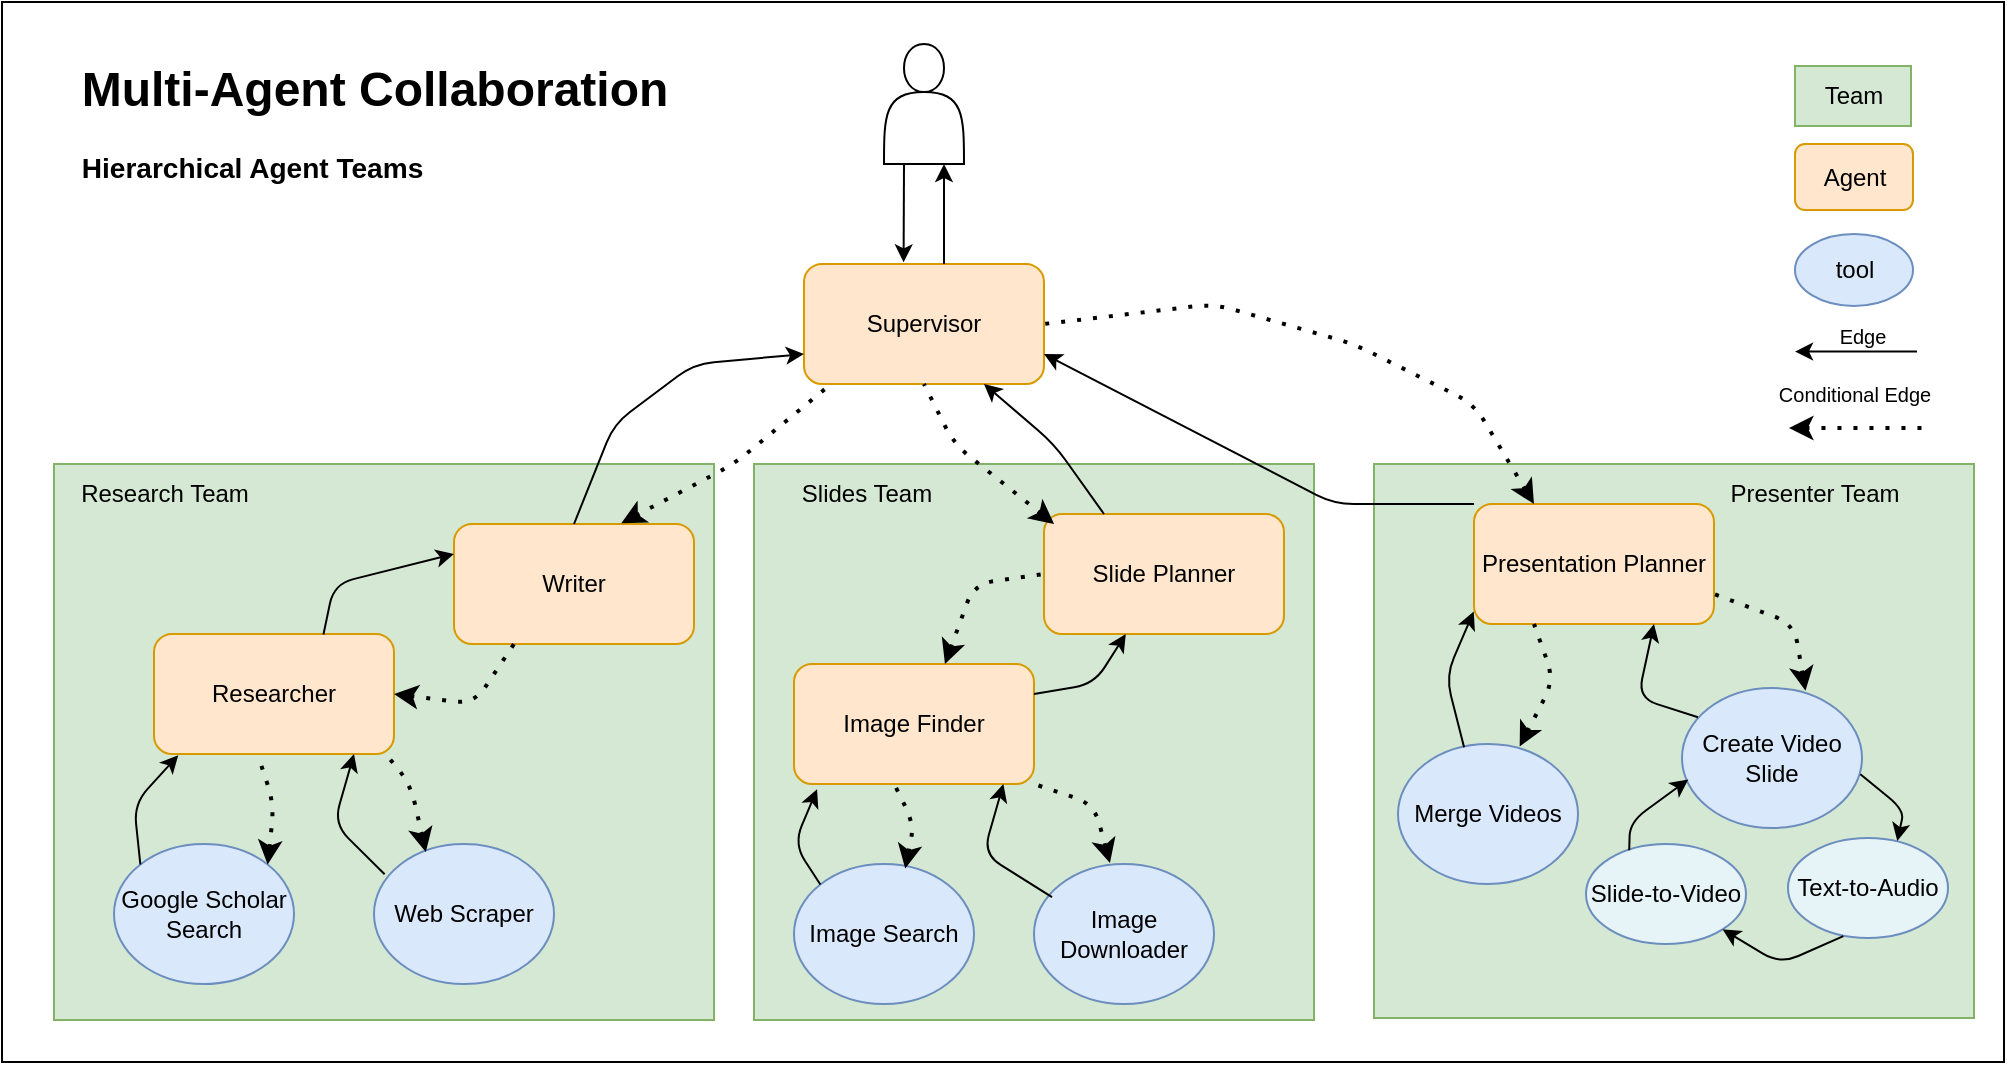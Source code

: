 <mxfile>
    <diagram id="xXgytEL_PHy536_GVQu4" name="Architecture">
        <mxGraphModel dx="2427" dy="1190" grid="0" gridSize="10" guides="1" tooltips="1" connect="1" arrows="1" fold="1" page="0" pageScale="1" pageWidth="850" pageHeight="1100" background="#ffffff" math="0" shadow="0">
            <root>
                <mxCell id="0"/>
                <mxCell id="1" parent="0"/>
                <mxCell id="66" value="" style="rounded=0;whiteSpace=wrap;html=1;fontSize=10;" vertex="1" parent="1">
                    <mxGeometry x="-56" y="179" width="1001" height="530" as="geometry"/>
                </mxCell>
                <mxCell id="28" value="" style="rounded=0;whiteSpace=wrap;html=1;fillColor=#d5e8d4;strokeColor=#82b366;" parent="1" vertex="1">
                    <mxGeometry x="630" y="410" width="300" height="277" as="geometry"/>
                </mxCell>
                <mxCell id="27" value="" style="rounded=0;whiteSpace=wrap;html=1;fillColor=#d5e8d4;strokeColor=#82b366;" parent="1" vertex="1">
                    <mxGeometry x="320" y="410" width="280" height="278" as="geometry"/>
                </mxCell>
                <mxCell id="14" value="" style="rounded=0;whiteSpace=wrap;html=1;fillColor=#d5e8d4;strokeColor=#82b366;" parent="1" vertex="1">
                    <mxGeometry x="-30" y="410" width="330" height="278" as="geometry"/>
                </mxCell>
                <mxCell id="2" value="&lt;h1 style=&quot;text-align: left;&quot;&gt;Multi-Agent Collaboration&lt;/h1&gt;&lt;h3 style=&quot;text-align: left;&quot;&gt;&lt;span style=&quot;background-color: initial;&quot;&gt;Hierarchical Agent Teams&lt;/span&gt;&lt;/h3&gt;" style="text;html=1;align=center;verticalAlign=middle;resizable=0;points=[];autosize=1;strokeColor=none;fillColor=none;" parent="1" vertex="1">
                    <mxGeometry x="-30" y="183" width="320" height="110" as="geometry"/>
                </mxCell>
                <mxCell id="3" value="" style="shape=actor;whiteSpace=wrap;html=1;" parent="1" vertex="1">
                    <mxGeometry x="385" y="200" width="40" height="60" as="geometry"/>
                </mxCell>
                <mxCell id="4" value="Agent" style="rounded=1;whiteSpace=wrap;html=1;fillColor=#ffe6cc;strokeColor=#d79b00;" parent="1" vertex="1">
                    <mxGeometry x="840.5" y="250" width="59" height="33" as="geometry"/>
                </mxCell>
                <mxCell id="6" value="" style="endArrow=none;dashed=1;html=1;dashPattern=1 3;strokeWidth=2;startArrow=classic;startFill=1;" parent="1" edge="1">
                    <mxGeometry width="50" height="50" relative="1" as="geometry">
                        <mxPoint x="837.5" y="392" as="sourcePoint"/>
                        <mxPoint x="904.5" y="392" as="targetPoint"/>
                    </mxGeometry>
                </mxCell>
                <mxCell id="7" value="&lt;font style=&quot;font-size: 10px;&quot;&gt;Conditional Edge&lt;/font&gt;" style="text;html=1;align=center;verticalAlign=middle;resizable=0;points=[];autosize=1;strokeColor=none;fillColor=none;" parent="1" vertex="1">
                    <mxGeometry x="823" y="362" width="94" height="26" as="geometry"/>
                </mxCell>
                <mxCell id="8" value="&lt;font style=&quot;font-size: 10px;&quot;&gt;Edge&lt;/font&gt;" style="text;html=1;align=center;verticalAlign=middle;resizable=0;points=[];autosize=1;strokeColor=none;fillColor=none;" parent="1" vertex="1">
                    <mxGeometry x="853.5" y="333" width="41" height="26" as="geometry"/>
                </mxCell>
                <mxCell id="9" value="" style="endArrow=classic;html=1;" parent="1" edge="1">
                    <mxGeometry width="50" height="50" relative="1" as="geometry">
                        <mxPoint x="901.5" y="353.76" as="sourcePoint"/>
                        <mxPoint x="840.5" y="353.76" as="targetPoint"/>
                    </mxGeometry>
                </mxCell>
                <mxCell id="10" value="Supervisor" style="rounded=1;whiteSpace=wrap;html=1;fillColor=#ffe6cc;strokeColor=#d79b00;" parent="1" vertex="1">
                    <mxGeometry x="345" y="310" width="120" height="60" as="geometry"/>
                </mxCell>
                <mxCell id="11" value="Writer" style="rounded=1;whiteSpace=wrap;html=1;fillColor=#ffe6cc;strokeColor=#d79b00;" parent="1" vertex="1">
                    <mxGeometry x="170" y="440" width="120" height="60" as="geometry"/>
                </mxCell>
                <mxCell id="12" value="Researcher" style="rounded=1;whiteSpace=wrap;html=1;fillColor=#ffe6cc;strokeColor=#d79b00;" parent="1" vertex="1">
                    <mxGeometry x="20" y="495" width="120" height="60" as="geometry"/>
                </mxCell>
                <mxCell id="13" value="Team" style="rounded=0;whiteSpace=wrap;html=1;fillColor=#d5e8d4;strokeColor=#82b366;" parent="1" vertex="1">
                    <mxGeometry x="840.5" y="211" width="58" height="30" as="geometry"/>
                </mxCell>
                <mxCell id="15" value="Google Scholar Search" style="ellipse;whiteSpace=wrap;html=1;fillColor=#dae8fc;strokeColor=#6c8ebf;" parent="1" vertex="1">
                    <mxGeometry y="600" width="90" height="70" as="geometry"/>
                </mxCell>
                <mxCell id="16" value="Web Scraper" style="ellipse;whiteSpace=wrap;html=1;fillColor=#dae8fc;strokeColor=#6c8ebf;" parent="1" vertex="1">
                    <mxGeometry x="130" y="600" width="90" height="70" as="geometry"/>
                </mxCell>
                <mxCell id="17" value="tool" style="ellipse;whiteSpace=wrap;html=1;fillColor=#dae8fc;strokeColor=#6c8ebf;" parent="1" vertex="1">
                    <mxGeometry x="840.5" y="295" width="59" height="36" as="geometry"/>
                </mxCell>
                <mxCell id="18" value="Research Team" style="text;html=1;align=center;verticalAlign=middle;resizable=0;points=[];autosize=1;strokeColor=none;fillColor=none;" parent="1" vertex="1">
                    <mxGeometry x="-30" y="410" width="110" height="30" as="geometry"/>
                </mxCell>
                <mxCell id="19" value="Slide Planner" style="rounded=1;whiteSpace=wrap;html=1;fillColor=#ffe6cc;strokeColor=#d79b00;" parent="1" vertex="1">
                    <mxGeometry x="465" y="435" width="120" height="60" as="geometry"/>
                </mxCell>
                <mxCell id="20" value="Presentation Planner" style="rounded=1;whiteSpace=wrap;html=1;fillColor=#ffe6cc;strokeColor=#d79b00;" parent="1" vertex="1">
                    <mxGeometry x="680" y="430" width="120" height="60" as="geometry"/>
                </mxCell>
                <mxCell id="21" value="Image Finder" style="rounded=1;whiteSpace=wrap;html=1;fillColor=#ffe6cc;strokeColor=#d79b00;" parent="1" vertex="1">
                    <mxGeometry x="340" y="510" width="120" height="60" as="geometry"/>
                </mxCell>
                <mxCell id="22" value="Image Search" style="ellipse;whiteSpace=wrap;html=1;fillColor=#dae8fc;strokeColor=#6c8ebf;" parent="1" vertex="1">
                    <mxGeometry x="340" y="610" width="90" height="70" as="geometry"/>
                </mxCell>
                <mxCell id="23" value="Image Downloader" style="ellipse;whiteSpace=wrap;html=1;fillColor=#dae8fc;strokeColor=#6c8ebf;" parent="1" vertex="1">
                    <mxGeometry x="460" y="610" width="90" height="70" as="geometry"/>
                </mxCell>
                <mxCell id="25" value="Merge Videos" style="ellipse;whiteSpace=wrap;html=1;fillColor=#dae8fc;strokeColor=#6c8ebf;" parent="1" vertex="1">
                    <mxGeometry x="642" y="550" width="90" height="70" as="geometry"/>
                </mxCell>
                <mxCell id="26" value="Create Video Slide" style="ellipse;whiteSpace=wrap;html=1;fillColor=#dae8fc;strokeColor=#6c8ebf;" parent="1" vertex="1">
                    <mxGeometry x="784" y="522" width="90" height="70" as="geometry"/>
                </mxCell>
                <mxCell id="29" value="" style="endArrow=classic;html=1;entryX=0.101;entryY=1.01;entryDx=0;entryDy=0;entryPerimeter=0;exitX=0;exitY=0;exitDx=0;exitDy=0;" parent="1" source="15" target="12" edge="1">
                    <mxGeometry width="50" height="50" relative="1" as="geometry">
                        <mxPoint x="120" y="760" as="sourcePoint"/>
                        <mxPoint x="40" y="760.5" as="targetPoint"/>
                        <Array as="points">
                            <mxPoint x="10" y="580"/>
                        </Array>
                    </mxGeometry>
                </mxCell>
                <mxCell id="30" value="" style="endArrow=classic;html=1;entryX=0.101;entryY=1.01;entryDx=0;entryDy=0;entryPerimeter=0;exitX=0.059;exitY=0.216;exitDx=0;exitDy=0;exitPerimeter=0;" parent="1" source="16" edge="1">
                    <mxGeometry width="50" height="50" relative="1" as="geometry">
                        <mxPoint x="101.06" y="609.651" as="sourcePoint"/>
                        <mxPoint x="120.0" y="555.0" as="targetPoint"/>
                        <Array as="points">
                            <mxPoint x="110" y="590"/>
                        </Array>
                    </mxGeometry>
                </mxCell>
                <mxCell id="31" value="" style="endArrow=classic;html=1;entryX=0.096;entryY=1.044;entryDx=0;entryDy=0;entryPerimeter=0;exitX=0;exitY=0;exitDx=0;exitDy=0;" parent="1" source="22" target="21" edge="1">
                    <mxGeometry width="50" height="50" relative="1" as="geometry">
                        <mxPoint x="355.31" y="630.12" as="sourcePoint"/>
                        <mxPoint x="340" y="570.0" as="targetPoint"/>
                        <Array as="points">
                            <mxPoint x="340" y="600"/>
                        </Array>
                    </mxGeometry>
                </mxCell>
                <mxCell id="32" value="" style="endArrow=classic;html=1;entryX=0.101;entryY=1.01;entryDx=0;entryDy=0;entryPerimeter=0;exitX=0.1;exitY=0.237;exitDx=0;exitDy=0;exitPerimeter=0;" parent="1" source="23" edge="1">
                    <mxGeometry width="50" height="50" relative="1" as="geometry">
                        <mxPoint x="460.0" y="630.12" as="sourcePoint"/>
                        <mxPoint x="444.69" y="570.0" as="targetPoint"/>
                        <Array as="points">
                            <mxPoint x="434.69" y="605"/>
                        </Array>
                    </mxGeometry>
                </mxCell>
                <mxCell id="33" value="" style="endArrow=classic;html=1;entryX=-0.001;entryY=0.896;entryDx=0;entryDy=0;exitX=0.367;exitY=0.023;exitDx=0;exitDy=0;entryPerimeter=0;exitPerimeter=0;" parent="1" source="25" target="20" edge="1">
                    <mxGeometry width="50" height="50" relative="1" as="geometry">
                        <mxPoint x="757.15" y="616.59" as="sourcePoint"/>
                        <mxPoint x="760" y="565" as="targetPoint"/>
                        <Array as="points">
                            <mxPoint x="666" y="516"/>
                        </Array>
                    </mxGeometry>
                </mxCell>
                <mxCell id="34" value="" style="endArrow=classic;html=1;entryX=0.75;entryY=1;entryDx=0;entryDy=0;exitX=0.089;exitY=0.209;exitDx=0;exitDy=0;exitPerimeter=0;" parent="1" source="26" target="20" edge="1">
                    <mxGeometry width="50" height="50" relative="1" as="geometry">
                        <mxPoint x="725" y="620" as="sourcePoint"/>
                        <mxPoint x="799.96" y="580" as="targetPoint"/>
                        <Array as="points">
                            <mxPoint x="762" y="527"/>
                        </Array>
                    </mxGeometry>
                </mxCell>
                <mxCell id="35" value="" style="endArrow=none;dashed=1;html=1;dashPattern=1 3;strokeWidth=2;startArrow=classic;startFill=1;entryX=0.432;entryY=1.003;entryDx=0;entryDy=0;entryPerimeter=0;exitX=1;exitY=0;exitDx=0;exitDy=0;" parent="1" source="15" target="12" edge="1">
                    <mxGeometry width="50" height="50" relative="1" as="geometry">
                        <mxPoint x="-15" y="560" as="sourcePoint"/>
                        <mxPoint x="65" y="560" as="targetPoint"/>
                        <Array as="points">
                            <mxPoint x="80" y="580"/>
                        </Array>
                    </mxGeometry>
                </mxCell>
                <mxCell id="36" value="" style="endArrow=none;dashed=1;html=1;dashPattern=1 3;strokeWidth=2;startArrow=classic;startFill=1;entryX=0.961;entryY=0.99;entryDx=0;entryDy=0;entryPerimeter=0;exitX=0.288;exitY=0.057;exitDx=0;exitDy=0;exitPerimeter=0;" parent="1" source="16" target="12" edge="1">
                    <mxGeometry width="50" height="50" relative="1" as="geometry">
                        <mxPoint x="144.893" y="600.004" as="sourcePoint"/>
                        <mxPoint x="140.0" y="545.0" as="targetPoint"/>
                        <Array as="points">
                            <mxPoint x="148.16" y="569.82"/>
                        </Array>
                    </mxGeometry>
                </mxCell>
                <mxCell id="37" value="" style="endArrow=none;dashed=1;html=1;dashPattern=1 3;strokeWidth=2;startArrow=classic;startFill=1;entryX=0.417;entryY=0.998;entryDx=0;entryDy=0;entryPerimeter=0;exitX=0.618;exitY=0.033;exitDx=0;exitDy=0;exitPerimeter=0;" parent="1" source="22" target="21" edge="1">
                    <mxGeometry width="50" height="50" relative="1" as="geometry">
                        <mxPoint x="395.3" y="610" as="sourcePoint"/>
                        <mxPoint x="374.7" y="560.41" as="targetPoint"/>
                        <Array as="points">
                            <mxPoint x="400" y="590"/>
                        </Array>
                    </mxGeometry>
                </mxCell>
                <mxCell id="38" value="" style="endArrow=none;dashed=1;html=1;dashPattern=1 3;strokeWidth=2;startArrow=classic;startFill=1;entryX=1;entryY=1;entryDx=0;entryDy=0;exitX=0.422;exitY=-0.007;exitDx=0;exitDy=0;exitPerimeter=0;" parent="1" source="23" target="21" edge="1">
                    <mxGeometry width="50" height="50" relative="1" as="geometry">
                        <mxPoint x="485.6" y="610" as="sourcePoint"/>
                        <mxPoint x="465.0" y="560.41" as="targetPoint"/>
                        <Array as="points">
                            <mxPoint x="490" y="580"/>
                        </Array>
                    </mxGeometry>
                </mxCell>
                <mxCell id="39" value="" style="endArrow=none;dashed=1;html=1;dashPattern=1 3;strokeWidth=2;startArrow=classic;startFill=1;entryX=0.25;entryY=1;entryDx=0;entryDy=0;exitX=0.676;exitY=0.017;exitDx=0;exitDy=0;exitPerimeter=0;" parent="1" source="25" target="20" edge="1">
                    <mxGeometry width="50" height="50" relative="1" as="geometry">
                        <mxPoint x="780.3" y="639.59" as="sourcePoint"/>
                        <mxPoint x="771.76" y="580.54" as="targetPoint"/>
                        <Array as="points">
                            <mxPoint x="720" y="518"/>
                        </Array>
                    </mxGeometry>
                </mxCell>
                <mxCell id="41" value="" style="endArrow=none;dashed=1;html=1;dashPattern=1 3;strokeWidth=2;startArrow=classic;startFill=1;entryX=1;entryY=0.75;entryDx=0;entryDy=0;exitX=0.686;exitY=0.02;exitDx=0;exitDy=0;exitPerimeter=0;" parent="1" source="26" target="20" edge="1">
                    <mxGeometry width="50" height="50" relative="1" as="geometry">
                        <mxPoint x="844.48" y="520.66" as="sourcePoint"/>
                        <mxPoint x="849.03" y="470.36" as="targetPoint"/>
                        <Array as="points">
                            <mxPoint x="840" y="490"/>
                        </Array>
                    </mxGeometry>
                </mxCell>
                <mxCell id="42" value="" style="endArrow=none;dashed=1;html=1;dashPattern=1 3;strokeWidth=2;startArrow=classic;startFill=1;entryX=0;entryY=0.5;entryDx=0;entryDy=0;exitX=0.629;exitY=-0.001;exitDx=0;exitDy=0;exitPerimeter=0;" parent="1" source="21" target="19" edge="1">
                    <mxGeometry width="50" height="50" relative="1" as="geometry">
                        <mxPoint x="430" y="495" as="sourcePoint"/>
                        <mxPoint x="392.02" y="455.49" as="targetPoint"/>
                        <Array as="points">
                            <mxPoint x="430" y="470"/>
                        </Array>
                    </mxGeometry>
                </mxCell>
                <mxCell id="43" value="" style="endArrow=classic;html=1;exitX=1;exitY=0.25;exitDx=0;exitDy=0;" parent="1" source="21" target="19" edge="1">
                    <mxGeometry width="50" height="50" relative="1" as="geometry">
                        <mxPoint x="503.267" y="563.774" as="sourcePoint"/>
                        <mxPoint x="501.52" y="516.23" as="targetPoint"/>
                        <Array as="points">
                            <mxPoint x="490" y="520"/>
                        </Array>
                    </mxGeometry>
                </mxCell>
                <mxCell id="45" value="" style="endArrow=classic;html=1;entryX=0;entryY=0.25;entryDx=0;entryDy=0;exitX=0.706;exitY=0.004;exitDx=0;exitDy=0;exitPerimeter=0;" parent="1" source="12" target="11" edge="1">
                    <mxGeometry width="50" height="50" relative="1" as="geometry">
                        <mxPoint x="105.31" y="490" as="sourcePoint"/>
                        <mxPoint x="90" y="429.88" as="targetPoint"/>
                        <Array as="points">
                            <mxPoint x="110" y="470"/>
                        </Array>
                    </mxGeometry>
                </mxCell>
                <mxCell id="46" value="" style="endArrow=none;dashed=1;html=1;dashPattern=1 3;strokeWidth=2;startArrow=classic;startFill=1;entryX=0.25;entryY=1;entryDx=0;entryDy=0;exitX=1;exitY=0.5;exitDx=0;exitDy=0;" parent="1" source="12" target="11" edge="1">
                    <mxGeometry width="50" height="50" relative="1" as="geometry">
                        <mxPoint x="200.6" y="580" as="sourcePoint"/>
                        <mxPoint x="180.0" y="530.41" as="targetPoint"/>
                        <Array as="points">
                            <mxPoint x="180" y="530"/>
                        </Array>
                    </mxGeometry>
                </mxCell>
                <mxCell id="47" value="" style="endArrow=none;dashed=1;html=1;dashPattern=1 3;strokeWidth=2;startArrow=classic;startFill=1;entryX=0.114;entryY=0.998;entryDx=0;entryDy=0;exitX=0.697;exitY=-0.007;exitDx=0;exitDy=0;entryPerimeter=0;exitPerimeter=0;" parent="1" source="11" target="10" edge="1">
                    <mxGeometry width="50" height="50" relative="1" as="geometry">
                        <mxPoint x="250" y="375" as="sourcePoint"/>
                        <mxPoint x="310" y="350" as="targetPoint"/>
                        <Array as="points">
                            <mxPoint x="310" y="410"/>
                        </Array>
                    </mxGeometry>
                </mxCell>
                <mxCell id="50" value="" style="endArrow=none;dashed=1;html=1;dashPattern=1 3;strokeWidth=2;startArrow=classic;startFill=1;entryX=1;entryY=0.5;entryDx=0;entryDy=0;exitX=0.25;exitY=0;exitDx=0;exitDy=0;" parent="1" source="20" target="10" edge="1">
                    <mxGeometry width="50" height="50" relative="1" as="geometry">
                        <mxPoint x="290" y="457.5" as="sourcePoint"/>
                        <mxPoint x="405" y="392.5" as="targetPoint"/>
                        <Array as="points">
                            <mxPoint x="680" y="380"/>
                            <mxPoint x="620" y="350"/>
                            <mxPoint x="550" y="330"/>
                        </Array>
                    </mxGeometry>
                </mxCell>
                <mxCell id="51" value="" style="endArrow=classic;html=1;exitX=0.25;exitY=1;exitDx=0;exitDy=0;entryX=0.415;entryY=-0.014;entryDx=0;entryDy=0;entryPerimeter=0;" parent="1" source="3" target="10" edge="1">
                    <mxGeometry width="50" height="50" relative="1" as="geometry">
                        <mxPoint x="345" y="294.71" as="sourcePoint"/>
                        <mxPoint x="265" y="295.21" as="targetPoint"/>
                    </mxGeometry>
                </mxCell>
                <mxCell id="52" value="" style="endArrow=classic;html=1;entryX=0.75;entryY=1;entryDx=0;entryDy=0;" parent="1" target="3" edge="1">
                    <mxGeometry width="50" height="50" relative="1" as="geometry">
                        <mxPoint x="415" y="310" as="sourcePoint"/>
                        <mxPoint x="404.8" y="319.16" as="targetPoint"/>
                    </mxGeometry>
                </mxCell>
                <mxCell id="53" value="" style="endArrow=classic;html=1;exitX=0.5;exitY=0;exitDx=0;exitDy=0;entryX=0;entryY=0.75;entryDx=0;entryDy=0;" parent="1" source="11" target="10" edge="1">
                    <mxGeometry width="50" height="50" relative="1" as="geometry">
                        <mxPoint x="300" y="360" as="sourcePoint"/>
                        <mxPoint x="220" y="360.5" as="targetPoint"/>
                        <Array as="points">
                            <mxPoint x="250" y="390"/>
                            <mxPoint x="290" y="360"/>
                        </Array>
                    </mxGeometry>
                </mxCell>
                <mxCell id="54" value="" style="endArrow=classic;html=1;exitX=0.25;exitY=0;exitDx=0;exitDy=0;entryX=0.75;entryY=1;entryDx=0;entryDy=0;" parent="1" source="19" target="10" edge="1">
                    <mxGeometry width="50" height="50" relative="1" as="geometry">
                        <mxPoint x="264" y="451.68" as="sourcePoint"/>
                        <mxPoint x="385" y="380" as="targetPoint"/>
                        <Array as="points">
                            <mxPoint x="470" y="400"/>
                        </Array>
                    </mxGeometry>
                </mxCell>
                <mxCell id="56" value="" style="endArrow=none;dashed=1;html=1;dashPattern=1 3;strokeWidth=2;startArrow=classic;startFill=1;entryX=0.5;entryY=1;entryDx=0;entryDy=0;exitX=0.042;exitY=0.083;exitDx=0;exitDy=0;exitPerimeter=0;" parent="1" source="19" target="10" edge="1">
                    <mxGeometry width="50" height="50" relative="1" as="geometry">
                        <mxPoint x="292.92" y="451.26" as="sourcePoint"/>
                        <mxPoint x="368.68" y="379.88" as="targetPoint"/>
                        <Array as="points">
                            <mxPoint x="420" y="400"/>
                        </Array>
                    </mxGeometry>
                </mxCell>
                <mxCell id="57" value="" style="endArrow=classic;html=1;exitX=0;exitY=0;exitDx=0;exitDy=0;entryX=1;entryY=0.75;entryDx=0;entryDy=0;" parent="1" source="20" target="10" edge="1">
                    <mxGeometry width="50" height="50" relative="1" as="geometry">
                        <mxPoint x="600" y="410" as="sourcePoint"/>
                        <mxPoint x="550" y="380" as="targetPoint"/>
                        <Array as="points">
                            <mxPoint x="610" y="430"/>
                        </Array>
                    </mxGeometry>
                </mxCell>
                <mxCell id="58" value="Slides Team" style="text;html=1;align=center;verticalAlign=middle;resizable=0;points=[];autosize=1;strokeColor=none;fillColor=none;" parent="1" vertex="1">
                    <mxGeometry x="334" y="412" width="83" height="26" as="geometry"/>
                </mxCell>
                <mxCell id="59" value="Presenter Team" style="text;html=1;align=center;verticalAlign=middle;resizable=0;points=[];autosize=1;strokeColor=none;fillColor=none;" parent="1" vertex="1">
                    <mxGeometry x="795" y="410" width="110" height="30" as="geometry"/>
                </mxCell>
                <mxCell id="60" value="Text-to-Audio" style="ellipse;whiteSpace=wrap;html=1;fillColor=#e6f3f7;strokeColor=#6c8ebf;" parent="1" vertex="1">
                    <mxGeometry x="837" y="597" width="80" height="50" as="geometry"/>
                </mxCell>
                <mxCell id="61" value="Slide-to-Video" style="ellipse;whiteSpace=wrap;html=1;fillColor=#E6F3F7;strokeColor=#6c8ebf;" parent="1" vertex="1">
                    <mxGeometry x="736" y="600" width="80" height="50" as="geometry"/>
                </mxCell>
                <mxCell id="63" value="" style="endArrow=classic;html=1;exitX=0.991;exitY=0.616;exitDx=0;exitDy=0;entryX=0.683;entryY=0.03;entryDx=0;entryDy=0;exitPerimeter=0;entryPerimeter=0;" parent="1" source="26" target="60" edge="1">
                    <mxGeometry width="50" height="50" relative="1" as="geometry">
                        <mxPoint x="1010" y="650" as="sourcePoint"/>
                        <mxPoint x="960" y="620" as="targetPoint"/>
                        <Array as="points">
                            <mxPoint x="895" y="583"/>
                        </Array>
                    </mxGeometry>
                </mxCell>
                <mxCell id="64" value="" style="endArrow=classic;html=1;exitX=0.346;exitY=0.982;exitDx=0;exitDy=0;entryX=1;entryY=1;entryDx=0;entryDy=0;exitPerimeter=0;" parent="1" source="60" target="61" edge="1">
                    <mxGeometry width="50" height="50" relative="1" as="geometry">
                        <mxPoint x="904.55" y="751.62" as="sourcePoint"/>
                        <mxPoint x="930.0" y="790" as="targetPoint"/>
                        <Array as="points">
                            <mxPoint x="833" y="660"/>
                        </Array>
                    </mxGeometry>
                </mxCell>
                <mxCell id="65" value="" style="endArrow=classic;html=1;exitX=0.27;exitY=0.062;exitDx=0;exitDy=0;entryX=0.035;entryY=0.654;entryDx=0;entryDy=0;entryPerimeter=0;exitPerimeter=0;" parent="1" source="61" target="26" edge="1">
                    <mxGeometry width="50" height="50" relative="1" as="geometry">
                        <mxPoint x="771.92" y="704.55" as="sourcePoint"/>
                        <mxPoint x="708.08" y="719.1" as="targetPoint"/>
                        <Array as="points">
                            <mxPoint x="758" y="589"/>
                        </Array>
                    </mxGeometry>
                </mxCell>
            </root>
        </mxGraphModel>
    </diagram>
</mxfile>